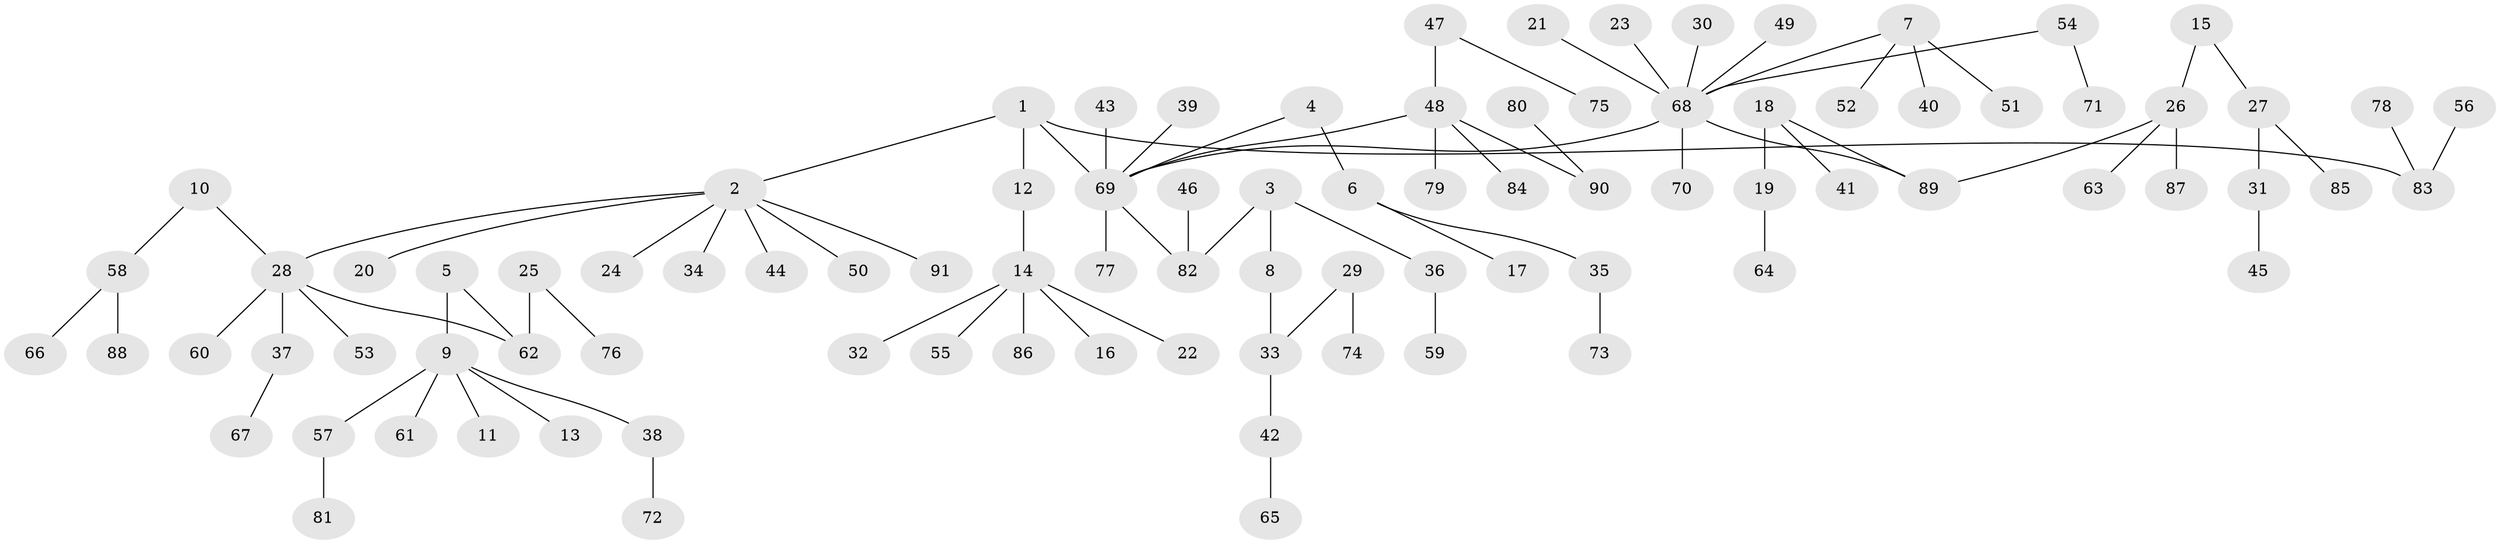 // original degree distribution, {4: 0.05426356589147287, 9: 0.007751937984496124, 3: 0.09302325581395349, 8: 0.007751937984496124, 10: 0.007751937984496124, 7: 0.015503875968992248, 1: 0.5426356589147286, 2: 0.24806201550387597, 5: 0.007751937984496124, 6: 0.015503875968992248}
// Generated by graph-tools (version 1.1) at 2025/37/03/04/25 23:37:27]
// undirected, 91 vertices, 90 edges
graph export_dot {
  node [color=gray90,style=filled];
  1;
  2;
  3;
  4;
  5;
  6;
  7;
  8;
  9;
  10;
  11;
  12;
  13;
  14;
  15;
  16;
  17;
  18;
  19;
  20;
  21;
  22;
  23;
  24;
  25;
  26;
  27;
  28;
  29;
  30;
  31;
  32;
  33;
  34;
  35;
  36;
  37;
  38;
  39;
  40;
  41;
  42;
  43;
  44;
  45;
  46;
  47;
  48;
  49;
  50;
  51;
  52;
  53;
  54;
  55;
  56;
  57;
  58;
  59;
  60;
  61;
  62;
  63;
  64;
  65;
  66;
  67;
  68;
  69;
  70;
  71;
  72;
  73;
  74;
  75;
  76;
  77;
  78;
  79;
  80;
  81;
  82;
  83;
  84;
  85;
  86;
  87;
  88;
  89;
  90;
  91;
  1 -- 2 [weight=1.0];
  1 -- 12 [weight=1.0];
  1 -- 69 [weight=1.0];
  1 -- 83 [weight=1.0];
  2 -- 20 [weight=1.0];
  2 -- 24 [weight=1.0];
  2 -- 28 [weight=1.0];
  2 -- 34 [weight=1.0];
  2 -- 44 [weight=1.0];
  2 -- 50 [weight=1.0];
  2 -- 91 [weight=1.0];
  3 -- 8 [weight=1.0];
  3 -- 36 [weight=1.0];
  3 -- 82 [weight=1.0];
  4 -- 6 [weight=1.0];
  4 -- 69 [weight=1.0];
  5 -- 9 [weight=1.0];
  5 -- 62 [weight=1.0];
  6 -- 17 [weight=1.0];
  6 -- 35 [weight=1.0];
  7 -- 40 [weight=1.0];
  7 -- 51 [weight=1.0];
  7 -- 52 [weight=1.0];
  7 -- 68 [weight=1.0];
  8 -- 33 [weight=1.0];
  9 -- 11 [weight=1.0];
  9 -- 13 [weight=1.0];
  9 -- 38 [weight=1.0];
  9 -- 57 [weight=1.0];
  9 -- 61 [weight=1.0];
  10 -- 28 [weight=1.0];
  10 -- 58 [weight=1.0];
  12 -- 14 [weight=1.0];
  14 -- 16 [weight=1.0];
  14 -- 22 [weight=1.0];
  14 -- 32 [weight=1.0];
  14 -- 55 [weight=1.0];
  14 -- 86 [weight=1.0];
  15 -- 26 [weight=1.0];
  15 -- 27 [weight=1.0];
  18 -- 19 [weight=1.0];
  18 -- 41 [weight=1.0];
  18 -- 89 [weight=1.0];
  19 -- 64 [weight=1.0];
  21 -- 68 [weight=1.0];
  23 -- 68 [weight=1.0];
  25 -- 62 [weight=1.0];
  25 -- 76 [weight=1.0];
  26 -- 63 [weight=1.0];
  26 -- 87 [weight=1.0];
  26 -- 89 [weight=1.0];
  27 -- 31 [weight=1.0];
  27 -- 85 [weight=1.0];
  28 -- 37 [weight=1.0];
  28 -- 53 [weight=1.0];
  28 -- 60 [weight=1.0];
  28 -- 62 [weight=1.0];
  29 -- 33 [weight=1.0];
  29 -- 74 [weight=1.0];
  30 -- 68 [weight=1.0];
  31 -- 45 [weight=1.0];
  33 -- 42 [weight=1.0];
  35 -- 73 [weight=1.0];
  36 -- 59 [weight=1.0];
  37 -- 67 [weight=1.0];
  38 -- 72 [weight=1.0];
  39 -- 69 [weight=1.0];
  42 -- 65 [weight=1.0];
  43 -- 69 [weight=1.0];
  46 -- 82 [weight=1.0];
  47 -- 48 [weight=1.0];
  47 -- 75 [weight=1.0];
  48 -- 69 [weight=1.0];
  48 -- 79 [weight=1.0];
  48 -- 84 [weight=1.0];
  48 -- 90 [weight=1.0];
  49 -- 68 [weight=1.0];
  54 -- 68 [weight=1.0];
  54 -- 71 [weight=1.0];
  56 -- 83 [weight=1.0];
  57 -- 81 [weight=1.0];
  58 -- 66 [weight=1.0];
  58 -- 88 [weight=1.0];
  68 -- 69 [weight=1.0];
  68 -- 70 [weight=1.0];
  68 -- 89 [weight=1.0];
  69 -- 77 [weight=1.0];
  69 -- 82 [weight=1.0];
  78 -- 83 [weight=1.0];
  80 -- 90 [weight=1.0];
}
